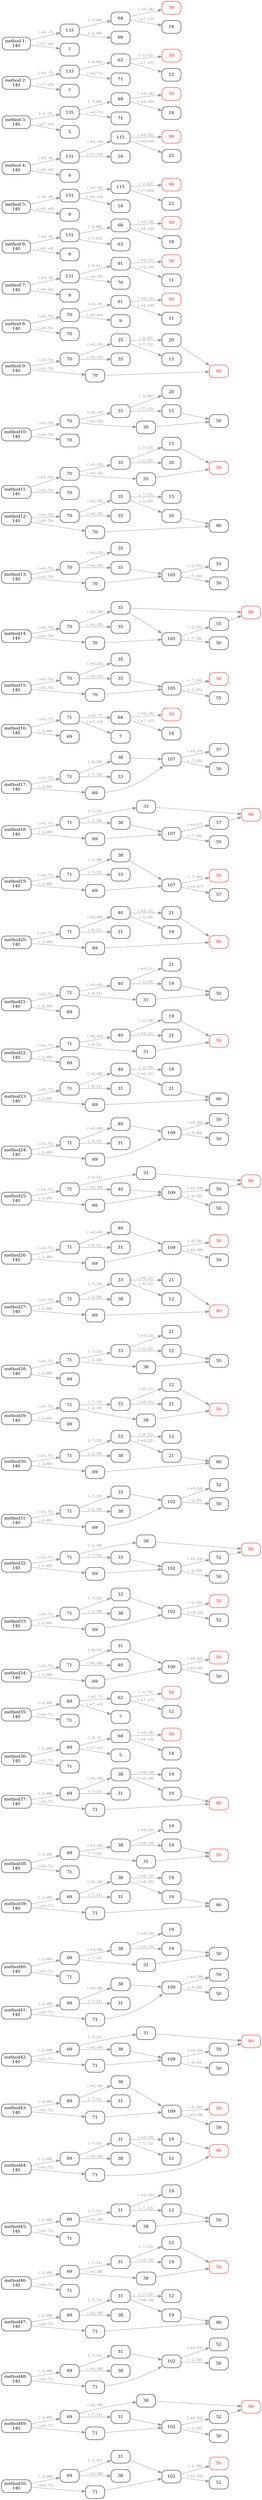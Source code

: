 // comment
digraph result {
	graph [rankdir=LR]
	node [color=black fontcolor=black fontsize=12 shape=box style=rounded]
	edge [color="#999999" fontcolor="#888888" fontsize=10]
	"50_00_0" [label="method50: 
140"]
	"50_1_1" [label=69]
	"50_1_2" [label=71]
	"50_00_0" -> "50_1_1" [label="( -2,-69)"]
	"50_00_0" -> "50_1_2" [label="( +0,-71)"]
	"50_2_1" [label=31]
	"50_2_2" [label=38]
	"50_1_1" -> "50_2_1" [label="( -7,-31)"]
	"50_1_1" -> "50_2_2" [label="( +0,-38)"]
	"50_2_3" [label=102]
	"50_2_1" -> "50_2_3"
	"50_1_2" -> "50_2_3"
	"50_3_1" [label=50 color=red fontcolor=red]
	"50_3_2" [label=52]
	"50_2_3" -> "50_3_1" [label="( -2,-50)"]
	"50_2_3" -> "50_3_2" [label="( +0,-52)"]
	"49_00_0" [label="method49: 
140"]
	"49_1_1" [label=69]
	"49_1_2" [label=71]
	"49_00_0" -> "49_1_1" [label="( -2,-69)"]
	"49_00_0" -> "49_1_2" [label="( +0,-71)"]
	"49_2_1" [label=31]
	"49_2_2" [label=38]
	"49_1_1" -> "49_2_1" [label="( -7,-31)"]
	"49_1_1" -> "49_2_2" [label="( +0,-38)"]
	"49_2_3" [label=102]
	"49_2_1" -> "49_2_3"
	"49_1_2" -> "49_2_3"
	"49_3_1" [label=52]
	"49_3_2" [label=50]
	"49_2_3" -> "49_3_1" [label="( +0,-52)"]
	"49_2_3" -> "49_3_2" [label="( -2,-50)"]
	"49_3_3" [label=90 color=red fontcolor=red]
	"49_3_1" -> "49_3_3"
	"49_2_2" -> "49_3_3"
	"48_00_0" [label="method48: 
140"]
	"48_1_1" [label=69]
	"48_1_2" [label=71]
	"48_00_0" -> "48_1_1" [label="( -2,-69)"]
	"48_00_0" -> "48_1_2" [label="( +0,-71)"]
	"48_2_1" [label=31]
	"48_2_2" [label=38]
	"48_1_1" -> "48_2_1" [label="( -7,-31)"]
	"48_1_1" -> "48_2_2" [label="( +0,-38)"]
	"48_2_3" [label=102]
	"48_2_1" -> "48_2_3"
	"48_1_2" -> "48_2_3"
	"48_3_1" [label=52]
	"48_3_2" [label=50]
	"48_2_3" -> "48_3_1" [label="( +0,-52)"]
	"48_2_3" -> "48_3_2" [label="( -2,-50)"]
	"47_00_0" [label="method47: 
140"]
	"47_1_1" [label=69]
	"47_1_2" [label=71]
	"47_00_0" -> "47_1_1" [label="( -2,-69)"]
	"47_00_0" -> "47_1_2" [label="( +0,-71)"]
	"47_2_1" [label=31]
	"47_2_2" [label=38]
	"47_1_1" -> "47_2_1" [label="( -7,-31)"]
	"47_1_1" -> "47_2_2" [label="( +0,-38)"]
	"47_3_1" [label=12]
	"47_3_2" [label=19]
	"47_2_1" -> "47_3_1" [label="( -7,-12)"]
	"47_2_1" -> "47_3_2" [label="( +0,-19)"]
	"47_3_3" [label=90]
	"47_1_2" -> "47_3_3"
	"47_3_2" -> "47_3_3"
	"46_00_0" [label="method46: 
140"]
	"46_1_1" [label=69]
	"46_1_2" [label=71]
	"46_00_0" -> "46_1_1" [label="( -2,-69)"]
	"46_00_0" -> "46_1_2" [label="( +0,-71)"]
	"46_2_1" [label=31]
	"46_2_2" [label=38]
	"46_1_1" -> "46_2_1" [label="( -7,-31)"]
	"46_1_1" -> "46_2_2" [label="( +0,-38)"]
	"46_3_1" [label=12]
	"46_3_2" [label=19]
	"46_2_1" -> "46_3_1" [label="( -7,-12)"]
	"46_2_1" -> "46_3_2" [label="( +0,-19)"]
	"46_3_3" [label=50 color=red fontcolor=red]
	"46_3_1" -> "46_3_3"
	"46_2_2" -> "46_3_3"
	"45_00_0" [label="method45: 
140"]
	"45_1_1" [label=69]
	"45_1_2" [label=71]
	"45_00_0" -> "45_1_1" [label="( -2,-69)"]
	"45_00_0" -> "45_1_2" [label="( +0,-71)"]
	"45_2_1" [label=31]
	"45_2_2" [label=38]
	"45_1_1" -> "45_2_1" [label="( -7,-31)"]
	"45_1_1" -> "45_2_2" [label="( +0,-38)"]
	"45_3_1" [label=19]
	"45_3_2" [label=12]
	"45_2_1" -> "45_3_1" [label="( +0,-19)"]
	"45_2_1" -> "45_3_2" [label="( -7,-12)"]
	"45_3_3" [label=50]
	"45_2_2" -> "45_3_3"
	"45_3_2" -> "45_3_3"
	"44_00_0" [label="method44: 
140"]
	"44_1_1" [label=69]
	"44_1_2" [label=71]
	"44_00_0" -> "44_1_1" [label="( -2,-69)"]
	"44_00_0" -> "44_1_2" [label="( +0,-71)"]
	"44_2_1" [label=31]
	"44_2_2" [label=38]
	"44_1_1" -> "44_2_1" [label="( -7,-31)"]
	"44_1_1" -> "44_2_2" [label="( +0,-38)"]
	"44_3_1" [label=19]
	"44_3_2" [label=12]
	"44_2_1" -> "44_3_1" [label="( +0,-19)"]
	"44_2_1" -> "44_3_2" [label="( -7,-12)"]
	"44_3_3" [label=90 color=red fontcolor=red]
	"44_3_1" -> "44_3_3"
	"44_1_2" -> "44_3_3"
	"43_00_0" [label="method43: 
140"]
	"43_1_1" [label=69]
	"43_1_2" [label=71]
	"43_00_0" -> "43_1_1" [label="( -2,-69)"]
	"43_00_0" -> "43_1_2" [label="( +0,-71)"]
	"43_2_1" [label=38]
	"43_2_2" [label=31]
	"43_1_1" -> "43_2_1" [label="( +0,-38)"]
	"43_1_1" -> "43_2_2" [label="( -7,-31)"]
	"43_2_3" [label=109]
	"43_2_1" -> "43_2_3"
	"43_1_2" -> "43_2_3"
	"43_3_1" [label=50 color=red fontcolor=red]
	"43_3_2" [label=59]
	"43_2_3" -> "43_3_1" [label="( -9,-50)"]
	"43_2_3" -> "43_3_2" [label="( +0,-59)"]
	"42_00_0" [label="method42: 
140"]
	"42_1_1" [label=69]
	"42_1_2" [label=71]
	"42_00_0" -> "42_1_1" [label="( -2,-69)"]
	"42_00_0" -> "42_1_2" [label="( +0,-71)"]
	"42_2_1" [label=38]
	"42_2_2" [label=31]
	"42_1_1" -> "42_2_1" [label="( +0,-38)"]
	"42_1_1" -> "42_2_2" [label="( -7,-31)"]
	"42_2_3" [label=109]
	"42_2_1" -> "42_2_3"
	"42_1_2" -> "42_2_3"
	"42_3_1" [label=59]
	"42_3_2" [label=50]
	"42_2_3" -> "42_3_1" [label="( +0,-59)"]
	"42_2_3" -> "42_3_2" [label="( -9,-50)"]
	"42_3_3" [label=90 color=red fontcolor=red]
	"42_3_1" -> "42_3_3"
	"42_2_2" -> "42_3_3"
	"41_00_0" [label="method41: 
140"]
	"41_1_1" [label=69]
	"41_1_2" [label=71]
	"41_00_0" -> "41_1_1" [label="( -2,-69)"]
	"41_00_0" -> "41_1_2" [label="( +0,-71)"]
	"41_2_1" [label=38]
	"41_2_2" [label=31]
	"41_1_1" -> "41_2_1" [label="( +0,-38)"]
	"41_1_1" -> "41_2_2" [label="( -7,-31)"]
	"41_2_3" [label=109]
	"41_2_1" -> "41_2_3"
	"41_1_2" -> "41_2_3"
	"41_3_1" [label=59]
	"41_3_2" [label=50]
	"41_2_3" -> "41_3_1" [label="( +0,-59)"]
	"41_2_3" -> "41_3_2" [label="( -9,-50)"]
	"40_00_0" [label="method40: 
140"]
	"40_1_1" [label=69]
	"40_1_2" [label=71]
	"40_00_0" -> "40_1_1" [label="( -2,-69)"]
	"40_00_0" -> "40_1_2" [label="( +0,-71)"]
	"40_2_1" [label=38]
	"40_2_2" [label=31]
	"40_1_1" -> "40_2_1" [label="( +0,-38)"]
	"40_1_1" -> "40_2_2" [label="( -7,-31)"]
	"40_3_1" [label=19]
	"40_3_2" [label=19]
	"40_2_1" -> "40_3_1" [label="( +0,-19)"]
	"40_2_1" -> "40_3_2" [label="( +0,-19)"]
	"40_3_3" [label=50]
	"40_2_2" -> "40_3_3"
	"40_3_2" -> "40_3_3"
	"39_00_0" [label="method39: 
140"]
	"39_1_1" [label=69]
	"39_1_2" [label=71]
	"39_00_0" -> "39_1_1" [label="( -2,-69)"]
	"39_00_0" -> "39_1_2" [label="( +0,-71)"]
	"39_2_1" [label=38]
	"39_2_2" [label=31]
	"39_1_1" -> "39_2_1" [label="( +0,-38)"]
	"39_1_1" -> "39_2_2" [label="( -7,-31)"]
	"39_3_1" [label=19]
	"39_3_2" [label=19]
	"39_2_1" -> "39_3_1" [label="( +0,-19)"]
	"39_2_1" -> "39_3_2" [label="( +0,-19)"]
	"39_3_3" [label=90]
	"39_1_2" -> "39_3_3"
	"39_3_2" -> "39_3_3"
	"38_00_0" [label="method38: 
140"]
	"38_1_1" [label=69]
	"38_1_2" [label=71]
	"38_00_0" -> "38_1_1" [label="( -2,-69)"]
	"38_00_0" -> "38_1_2" [label="( +0,-71)"]
	"38_2_1" [label=38]
	"38_2_2" [label=31]
	"38_1_1" -> "38_2_1" [label="( +0,-38)"]
	"38_1_1" -> "38_2_2" [label="( -7,-31)"]
	"38_3_1" [label=19]
	"38_3_2" [label=19]
	"38_2_1" -> "38_3_1" [label="( +0,-19)"]
	"38_2_1" -> "38_3_2" [label="( +0,-19)"]
	"38_3_3" [label=50 color=red fontcolor=red]
	"38_3_2" -> "38_3_3"
	"38_2_2" -> "38_3_3"
	"37_00_0" [label="method37: 
140"]
	"37_1_1" [label=69]
	"37_1_2" [label=71]
	"37_00_0" -> "37_1_1" [label="( -2,-69)"]
	"37_00_0" -> "37_1_2" [label="( +0,-71)"]
	"37_2_1" [label=38]
	"37_2_2" [label=31]
	"37_1_1" -> "37_2_1" [label="( +0,-38)"]
	"37_1_1" -> "37_2_2" [label="( -7,-31)"]
	"37_3_1" [label=19]
	"37_3_2" [label=19]
	"37_2_1" -> "37_3_1" [label="( +0,-19)"]
	"37_2_1" -> "37_3_2" [label="( +0,-19)"]
	"37_3_3" [label=90 color=red fontcolor=red]
	"37_3_2" -> "37_3_3"
	"37_1_2" -> "37_3_3"
	"36_00_0" [label="method36: 
140"]
	"36_1_1" [label=69]
	"36_1_2" [label=71]
	"36_00_0" -> "36_1_1" [label="( -2,-69)"]
	"36_00_0" -> "36_1_2" [label="( +0,-71)"]
	"36_2_1" [label=64]
	"36_2_2" [label=5]
	"36_1_1" -> "36_2_1" [label="( -2, -5)"]
	"36_1_1" -> "36_2_2" [label="( +7, +0)"]
	"36_3_1" [label=50 color=red fontcolor=red]
	"36_3_2" [label=14]
	"36_2_1" -> "36_3_1" [label="( +0,-14)"]
	"36_2_1" -> "36_3_2" [label="( +9, +5)"]
	"35_00_0" [label="method35: 
140"]
	"35_1_1" [label=69]
	"35_1_2" [label=71]
	"35_00_0" -> "35_1_1" [label="( -2,-69)"]
	"35_00_0" -> "35_1_2" [label="( +0,-71)"]
	"35_2_1" [label=62]
	"35_2_2" [label=7]
	"35_1_1" -> "35_2_1" [label="( +0, -7)"]
	"35_1_1" -> "35_2_2" [label="( +7, +0)"]
	"35_3_1" [label=50 color=red fontcolor=red]
	"35_3_2" [label=12]
	"35_2_1" -> "35_3_1" [label="( -2,-12)"]
	"35_2_1" -> "35_3_2" [label="( +7, +7)"]
	"34_00_0" [label="method34: 
140"]
	"34_1_1" [label=71]
	"34_1_2" [label=69]
	"34_00_0" -> "34_1_1" [label="( +0,-71)"]
	"34_00_0" -> "34_1_2" [label="( -2,-69)"]
	"34_2_1" [label=31]
	"34_2_2" [label=40]
	"34_1_1" -> "34_2_1" [label="( -9,-31)"]
	"34_1_1" -> "34_2_2" [label="( +0,-40)"]
	"34_2_3" [label=100]
	"34_2_1" -> "34_2_3"
	"34_1_2" -> "34_2_3"
	"34_3_1" [label=50 color=red fontcolor=red]
	"34_3_2" [label=50]
	"34_2_3" -> "34_3_1" [label="( +0,-50)"]
	"34_2_3" -> "34_3_2" [label="( +0,-50)"]
	"33_00_0" [label="method33: 
140"]
	"33_1_1" [label=71]
	"33_1_2" [label=69]
	"33_00_0" -> "33_1_1" [label="( +0,-71)"]
	"33_00_0" -> "33_1_2" [label="( -2,-69)"]
	"33_2_1" [label=33]
	"33_2_2" [label=38]
	"33_1_1" -> "33_2_1" [label="( -7,-33)"]
	"33_1_1" -> "33_2_2" [label="( -2,-38)"]
	"33_2_3" [label=102]
	"33_2_1" -> "33_2_3"
	"33_1_2" -> "33_2_3"
	"33_3_1" [label=50 color=red fontcolor=red]
	"33_3_2" [label=52]
	"33_2_3" -> "33_3_1" [label="( -2,-50)"]
	"33_2_3" -> "33_3_2" [label="( +0,-52)"]
	"32_00_0" [label="method32: 
140"]
	"32_1_1" [label=71]
	"32_1_2" [label=69]
	"32_00_0" -> "32_1_1" [label="( +0,-71)"]
	"32_00_0" -> "32_1_2" [label="( -2,-69)"]
	"32_2_1" [label=33]
	"32_2_2" [label=38]
	"32_1_1" -> "32_2_1" [label="( -7,-33)"]
	"32_1_1" -> "32_2_2" [label="( -2,-38)"]
	"32_2_3" [label=102]
	"32_2_1" -> "32_2_3"
	"32_1_2" -> "32_2_3"
	"32_3_1" [label=52]
	"32_3_2" [label=50]
	"32_2_3" -> "32_3_1" [label="( +0,-52)"]
	"32_2_3" -> "32_3_2" [label="( -2,-50)"]
	"32_3_3" [label=90 color=red fontcolor=red]
	"32_3_1" -> "32_3_3"
	"32_2_2" -> "32_3_3"
	"31_00_0" [label="method31: 
140"]
	"31_1_1" [label=71]
	"31_1_2" [label=69]
	"31_00_0" -> "31_1_1" [label="( +0,-71)"]
	"31_00_0" -> "31_1_2" [label="( -2,-69)"]
	"31_2_1" [label=33]
	"31_2_2" [label=38]
	"31_1_1" -> "31_2_1" [label="( -7,-33)"]
	"31_1_1" -> "31_2_2" [label="( -2,-38)"]
	"31_2_3" [label=102]
	"31_2_1" -> "31_2_3"
	"31_1_2" -> "31_2_3"
	"31_3_1" [label=52]
	"31_3_2" [label=50]
	"31_2_3" -> "31_3_1" [label="( +0,-52)"]
	"31_2_3" -> "31_3_2" [label="( -2,-50)"]
	"30_00_0" [label="method30: 
140"]
	"30_1_1" [label=71]
	"30_1_2" [label=69]
	"30_00_0" -> "30_1_1" [label="( +0,-71)"]
	"30_00_0" -> "30_1_2" [label="( -2,-69)"]
	"30_2_1" [label=33]
	"30_2_2" [label=38]
	"30_1_1" -> "30_2_1" [label="( -7,-33)"]
	"30_1_1" -> "30_2_2" [label="( -2,-38)"]
	"30_3_1" [label=12]
	"30_3_2" [label=21]
	"30_2_1" -> "30_3_1" [label="( -9,-12)"]
	"30_2_1" -> "30_3_2" [label="( +0,-21)"]
	"30_3_3" [label=90]
	"30_1_2" -> "30_3_3"
	"30_3_2" -> "30_3_3"
	"29_00_0" [label="method29: 
140"]
	"29_1_1" [label=71]
	"29_1_2" [label=69]
	"29_00_0" -> "29_1_1" [label="( +0,-71)"]
	"29_00_0" -> "29_1_2" [label="( -2,-69)"]
	"29_2_1" [label=33]
	"29_2_2" [label=38]
	"29_1_1" -> "29_2_1" [label="( -7,-33)"]
	"29_1_1" -> "29_2_2" [label="( -2,-38)"]
	"29_3_1" [label=12]
	"29_3_2" [label=21]
	"29_2_1" -> "29_3_1" [label="( -9,-12)"]
	"29_2_1" -> "29_3_2" [label="( +0,-21)"]
	"29_3_3" [label=50 color=red fontcolor=red]
	"29_3_1" -> "29_3_3"
	"29_2_2" -> "29_3_3"
	"28_00_0" [label="method28: 
140"]
	"28_1_1" [label=71]
	"28_1_2" [label=69]
	"28_00_0" -> "28_1_1" [label="( +0,-71)"]
	"28_00_0" -> "28_1_2" [label="( -2,-69)"]
	"28_2_1" [label=33]
	"28_2_2" [label=38]
	"28_1_1" -> "28_2_1" [label="( -7,-33)"]
	"28_1_1" -> "28_2_2" [label="( -2,-38)"]
	"28_3_1" [label=21]
	"28_3_2" [label=12]
	"28_2_1" -> "28_3_1" [label="( +0,-21)"]
	"28_2_1" -> "28_3_2" [label="( -9,-12)"]
	"28_3_3" [label=50]
	"28_2_2" -> "28_3_3"
	"28_3_2" -> "28_3_3"
	"27_00_0" [label="method27: 
140"]
	"27_1_1" [label=71]
	"27_1_2" [label=69]
	"27_00_0" -> "27_1_1" [label="( +0,-71)"]
	"27_00_0" -> "27_1_2" [label="( -2,-69)"]
	"27_2_1" [label=33]
	"27_2_2" [label=38]
	"27_1_1" -> "27_2_1" [label="( -7,-33)"]
	"27_1_1" -> "27_2_2" [label="( -2,-38)"]
	"27_3_1" [label=21]
	"27_3_2" [label=12]
	"27_2_1" -> "27_3_1" [label="( +0,-21)"]
	"27_2_1" -> "27_3_2" [label="( -9,-12)"]
	"27_3_3" [label=90 color=red fontcolor=red]
	"27_3_1" -> "27_3_3"
	"27_1_2" -> "27_3_3"
	"26_00_0" [label="method26: 
140"]
	"26_1_1" [label=71]
	"26_1_2" [label=69]
	"26_00_0" -> "26_1_1" [label="( +0,-71)"]
	"26_00_0" -> "26_1_2" [label="( -2,-69)"]
	"26_2_1" [label=40]
	"26_2_2" [label=31]
	"26_1_1" -> "26_2_1" [label="( +0,-40)"]
	"26_1_1" -> "26_2_2" [label="( -9,-31)"]
	"26_2_3" [label=109]
	"26_2_1" -> "26_2_3"
	"26_1_2" -> "26_2_3"
	"26_3_1" [label=50 color=red fontcolor=red]
	"26_3_2" [label=59]
	"26_2_3" -> "26_3_1" [label="( -9,-50)"]
	"26_2_3" -> "26_3_2" [label="( +0,-59)"]
	"25_00_0" [label="method25: 
140"]
	"25_1_1" [label=71]
	"25_1_2" [label=69]
	"25_00_0" -> "25_1_1" [label="( +0,-71)"]
	"25_00_0" -> "25_1_2" [label="( -2,-69)"]
	"25_2_1" [label=40]
	"25_2_2" [label=31]
	"25_1_1" -> "25_2_1" [label="( +0,-40)"]
	"25_1_1" -> "25_2_2" [label="( -9,-31)"]
	"25_2_3" [label=109]
	"25_2_1" -> "25_2_3"
	"25_1_2" -> "25_2_3"
	"25_3_1" [label=59]
	"25_3_2" [label=50]
	"25_2_3" -> "25_3_1" [label="( +0,-59)"]
	"25_2_3" -> "25_3_2" [label="( -9,-50)"]
	"25_3_3" [label=90 color=red fontcolor=red]
	"25_3_1" -> "25_3_3"
	"25_2_2" -> "25_3_3"
	"24_00_0" [label="method24: 
140"]
	"24_1_1" [label=71]
	"24_1_2" [label=69]
	"24_00_0" -> "24_1_1" [label="( +0,-71)"]
	"24_00_0" -> "24_1_2" [label="( -2,-69)"]
	"24_2_1" [label=40]
	"24_2_2" [label=31]
	"24_1_1" -> "24_2_1" [label="( +0,-40)"]
	"24_1_1" -> "24_2_2" [label="( -9,-31)"]
	"24_2_3" [label=109]
	"24_2_1" -> "24_2_3"
	"24_1_2" -> "24_2_3"
	"24_3_1" [label=59]
	"24_3_2" [label=50]
	"24_2_3" -> "24_3_1" [label="( +0,-59)"]
	"24_2_3" -> "24_3_2" [label="( -9,-50)"]
	"23_00_0" [label="method23: 
140"]
	"23_1_1" [label=71]
	"23_1_2" [label=69]
	"23_00_0" -> "23_1_1" [label="( +0,-71)"]
	"23_00_0" -> "23_1_2" [label="( -2,-69)"]
	"23_2_1" [label=40]
	"23_2_2" [label=31]
	"23_1_1" -> "23_2_1" [label="( +0,-40)"]
	"23_1_1" -> "23_2_2" [label="( -9,-31)"]
	"23_3_1" [label=19]
	"23_3_2" [label=21]
	"23_2_1" -> "23_3_1" [label="( -2,-19)"]
	"23_2_1" -> "23_3_2" [label="( +0,-21)"]
	"23_3_3" [label=90]
	"23_1_2" -> "23_3_3"
	"23_3_2" -> "23_3_3"
	"22_00_0" [label="method22: 
140"]
	"22_1_1" [label=71]
	"22_1_2" [label=69]
	"22_00_0" -> "22_1_1" [label="( +0,-71)"]
	"22_00_0" -> "22_1_2" [label="( -2,-69)"]
	"22_2_1" [label=40]
	"22_2_2" [label=31]
	"22_1_1" -> "22_2_1" [label="( +0,-40)"]
	"22_1_1" -> "22_2_2" [label="( -9,-31)"]
	"22_3_1" [label=19]
	"22_3_2" [label=21]
	"22_2_1" -> "22_3_1" [label="( -2,-19)"]
	"22_2_1" -> "22_3_2" [label="( +0,-21)"]
	"22_3_3" [label=50 color=red fontcolor=red]
	"22_3_1" -> "22_3_3"
	"22_2_2" -> "22_3_3"
	"21_00_0" [label="method21: 
140"]
	"21_1_1" [label=71]
	"21_1_2" [label=69]
	"21_00_0" -> "21_1_1" [label="( +0,-71)"]
	"21_00_0" -> "21_1_2" [label="( -2,-69)"]
	"21_2_1" [label=40]
	"21_2_2" [label=31]
	"21_1_1" -> "21_2_1" [label="( +0,-40)"]
	"21_1_1" -> "21_2_2" [label="( -9,-31)"]
	"21_3_1" [label=21]
	"21_3_2" [label=19]
	"21_2_1" -> "21_3_1" [label="( +0,-21)"]
	"21_2_1" -> "21_3_2" [label="( -2,-19)"]
	"21_3_3" [label=50]
	"21_2_2" -> "21_3_3"
	"21_3_2" -> "21_3_3"
	"20_00_0" [label="method20: 
140"]
	"20_1_1" [label=71]
	"20_1_2" [label=69]
	"20_00_0" -> "20_1_1" [label="( +0,-71)"]
	"20_00_0" -> "20_1_2" [label="( -2,-69)"]
	"20_2_1" [label=40]
	"20_2_2" [label=31]
	"20_1_1" -> "20_2_1" [label="( +0,-40)"]
	"20_1_1" -> "20_2_2" [label="( -9,-31)"]
	"20_3_1" [label=21]
	"20_3_2" [label=19]
	"20_2_1" -> "20_3_1" [label="( +0,-21)"]
	"20_2_1" -> "20_3_2" [label="( -2,-19)"]
	"20_3_3" [label=90 color=red fontcolor=red]
	"20_3_1" -> "20_3_3"
	"20_1_2" -> "20_3_3"
	"19_00_0" [label="method19: 
140"]
	"19_1_1" [label=71]
	"19_1_2" [label=69]
	"19_00_0" -> "19_1_1" [label="( +0,-71)"]
	"19_00_0" -> "19_1_2" [label="( -2,-69)"]
	"19_2_1" [label=38]
	"19_2_2" [label=33]
	"19_1_1" -> "19_2_1" [label="( -2,-38)"]
	"19_1_1" -> "19_2_2" [label="( -7,-33)"]
	"19_2_3" [label=107]
	"19_2_1" -> "19_2_3"
	"19_1_2" -> "19_2_3"
	"19_3_1" [label=50 color=red fontcolor=red]
	"19_3_2" [label=57]
	"19_2_3" -> "19_3_1" [label="( -7,-50)"]
	"19_2_3" -> "19_3_2" [label="( +0,-57)"]
	"18_00_0" [label="method18: 
140"]
	"18_1_1" [label=71]
	"18_1_2" [label=69]
	"18_00_0" -> "18_1_1" [label="( +0,-71)"]
	"18_00_0" -> "18_1_2" [label="( -2,-69)"]
	"18_2_1" [label=38]
	"18_2_2" [label=33]
	"18_1_1" -> "18_2_1" [label="( -2,-38)"]
	"18_1_1" -> "18_2_2" [label="( -7,-33)"]
	"18_2_3" [label=107]
	"18_2_1" -> "18_2_3"
	"18_1_2" -> "18_2_3"
	"18_3_1" [label=57]
	"18_3_2" [label=50]
	"18_2_3" -> "18_3_1" [label="( +0,-57)"]
	"18_2_3" -> "18_3_2" [label="( -7,-50)"]
	"18_3_3" [label=90 color=red fontcolor=red]
	"18_3_1" -> "18_3_3"
	"18_2_2" -> "18_3_3"
	"17_00_0" [label="method17: 
140"]
	"17_1_1" [label=71]
	"17_1_2" [label=69]
	"17_00_0" -> "17_1_1" [label="( +0,-71)"]
	"17_00_0" -> "17_1_2" [label="( -2,-69)"]
	"17_2_1" [label=38]
	"17_2_2" [label=33]
	"17_1_1" -> "17_2_1" [label="( -2,-38)"]
	"17_1_1" -> "17_2_2" [label="( -7,-33)"]
	"17_2_3" [label=107]
	"17_2_1" -> "17_2_3"
	"17_1_2" -> "17_2_3"
	"17_3_1" [label=57]
	"17_3_2" [label=50]
	"17_2_3" -> "17_3_1" [label="( +0,-57)"]
	"17_2_3" -> "17_3_2" [label="( -7,-50)"]
	"16_00_0" [label="method16: 
140"]
	"16_1_1" [label=71]
	"16_1_2" [label=69]
	"16_00_0" -> "16_1_1" [label="( +0,-71)"]
	"16_00_0" -> "16_1_2" [label="( -2,-69)"]
	"16_2_1" [label=64]
	"16_2_2" [label=7]
	"16_1_1" -> "16_2_1" [label="( +0, -7)"]
	"16_1_1" -> "16_2_2" [label="( +7, +0)"]
	"16_3_1" [label=50 color=red fontcolor=red]
	"16_3_2" [label=14]
	"16_2_1" -> "16_3_1" [label="( +0,-14)"]
	"16_2_1" -> "16_3_2" [label="( +7, +7)"]
	"15_00_0" [label="method15: 
140"]
	"15_1_1" [label=70]
	"15_1_2" [label=70]
	"15_00_0" -> "15_1_1" [label="( +0,-70)"]
	"15_00_0" -> "15_1_2" [label="( +0,-70)"]
	"15_2_1" [label=35]
	"15_2_2" [label=35]
	"15_1_1" -> "15_2_1" [label="( +0,-35)"]
	"15_1_1" -> "15_2_2" [label="( +0,-35)"]
	"15_2_3" [label=105]
	"15_2_2" -> "15_2_3"
	"15_1_2" -> "15_2_3"
	"15_3_1" [label=50 color=red fontcolor=red]
	"15_3_2" [label=55]
	"15_2_3" -> "15_3_1" [label="( -7,-50)"]
	"15_2_3" -> "15_3_2" [label="( -2,-55)"]
	"14_00_0" [label="method14: 
140"]
	"14_1_1" [label=70]
	"14_1_2" [label=70]
	"14_00_0" -> "14_1_1" [label="( +0,-70)"]
	"14_00_0" -> "14_1_2" [label="( +0,-70)"]
	"14_2_1" [label=35]
	"14_2_2" [label=35]
	"14_1_1" -> "14_2_1" [label="( +0,-35)"]
	"14_1_1" -> "14_2_2" [label="( +0,-35)"]
	"14_2_3" [label=105]
	"14_2_2" -> "14_2_3"
	"14_1_2" -> "14_2_3"
	"14_3_1" [label=55]
	"14_3_2" [label=50]
	"14_2_3" -> "14_3_1" [label="( -2,-55)"]
	"14_2_3" -> "14_3_2" [label="( -7,-50)"]
	"14_3_3" [label=90 color=red fontcolor=red]
	"14_3_1" -> "14_3_3"
	"14_2_2" -> "14_3_3"
	"13_00_0" [label="method13: 
140"]
	"13_1_1" [label=70]
	"13_1_2" [label=70]
	"13_00_0" -> "13_1_1" [label="( +0,-70)"]
	"13_00_0" -> "13_1_2" [label="( +0,-70)"]
	"13_2_1" [label=35]
	"13_2_2" [label=35]
	"13_1_1" -> "13_2_1" [label="( +0,-35)"]
	"13_1_1" -> "13_2_2" [label="( +0,-35)"]
	"13_2_3" [label=105]
	"13_2_2" -> "13_2_3"
	"13_1_2" -> "13_2_3"
	"13_3_1" [label=55]
	"13_3_2" [label=50]
	"13_2_3" -> "13_3_1" [label="( -2,-55)"]
	"13_2_3" -> "13_3_2" [label="( -7,-50)"]
	"12_00_0" [label="method12: 
140"]
	"12_1_1" [label=70]
	"12_1_2" [label=70]
	"12_00_0" -> "12_1_1" [label="( +0,-70)"]
	"12_00_0" -> "12_1_2" [label="( +0,-70)"]
	"12_2_1" [label=35]
	"12_2_2" [label=35]
	"12_1_1" -> "12_2_1" [label="( +0,-35)"]
	"12_1_1" -> "12_2_2" [label="( +0,-35)"]
	"12_3_1" [label=15]
	"12_3_2" [label=20]
	"12_2_1" -> "12_3_1" [label="( -7,-15)"]
	"12_2_1" -> "12_3_2" [label="( -2,-20)"]
	"12_3_3" [label=90]
	"12_1_2" -> "12_3_3"
	"12_3_2" -> "12_3_3"
	"11_00_0" [label="method11: 
140"]
	"11_1_1" [label=70]
	"11_1_2" [label=70]
	"11_00_0" -> "11_1_1" [label="( +0,-70)"]
	"11_00_0" -> "11_1_2" [label="( +0,-70)"]
	"11_2_1" [label=35]
	"11_2_2" [label=35]
	"11_1_1" -> "11_2_1" [label="( +0,-35)"]
	"11_1_1" -> "11_2_2" [label="( +0,-35)"]
	"11_3_1" [label=15]
	"11_3_2" [label=20]
	"11_2_1" -> "11_3_1" [label="( -7,-15)"]
	"11_2_1" -> "11_3_2" [label="( -2,-20)"]
	"11_3_3" [label=50 color=red fontcolor=red]
	"11_3_1" -> "11_3_3"
	"11_2_2" -> "11_3_3"
	"10_00_0" [label="method10: 
140"]
	"10_1_1" [label=70]
	"10_1_2" [label=70]
	"10_00_0" -> "10_1_1" [label="( +0,-70)"]
	"10_00_0" -> "10_1_2" [label="( +0,-70)"]
	"10_2_1" [label=35]
	"10_2_2" [label=35]
	"10_1_1" -> "10_2_1" [label="( +0,-35)"]
	"10_1_1" -> "10_2_2" [label="( +0,-35)"]
	"10_3_1" [label=20]
	"10_3_2" [label=15]
	"10_2_1" -> "10_3_1" [label="( -2,-20)"]
	"10_2_1" -> "10_3_2" [label="( -7,-15)"]
	"10_3_3" [label=50]
	"10_2_2" -> "10_3_3"
	"10_3_2" -> "10_3_3"
	"09_00_0" [label="method 9: 
140"]
	"09_1_1" [label=70]
	"09_1_2" [label=70]
	"09_00_0" -> "09_1_1" [label="( +0,-70)"]
	"09_00_0" -> "09_1_2" [label="( +0,-70)"]
	"09_2_1" [label=35]
	"09_2_2" [label=35]
	"09_1_1" -> "09_2_1" [label="( +0,-35)"]
	"09_1_1" -> "09_2_2" [label="( +0,-35)"]
	"09_3_1" [label=20]
	"09_3_2" [label=15]
	"09_2_1" -> "09_3_1" [label="( -2,-20)"]
	"09_2_1" -> "09_3_2" [label="( -7,-15)"]
	"09_3_3" [label=90 color=red fontcolor=red]
	"09_3_1" -> "09_3_3"
	"09_1_2" -> "09_3_3"
	"08_00_0" [label="method 8: 
140"]
	"08_1_1" [label=70]
	"08_1_2" [label=70]
	"08_00_0" -> "08_1_1" [label="( +0,-70)"]
	"08_00_0" -> "08_1_2" [label="( +0,-70)"]
	"08_2_1" [label=61]
	"08_2_2" [label=9]
	"08_1_1" -> "08_2_1" [label="( +0, -9)"]
	"08_1_1" -> "08_2_2" [label="( +9, +0)"]
	"08_3_1" [label=50 color=red fontcolor=red]
	"08_3_2" [label=11]
	"08_2_1" -> "08_3_1" [label="( +0,-11)"]
	"08_2_1" -> "08_3_2" [label="( +2, +9)"]
	"07_00_0" [label="method 7: 
140"]
	"07_1_1" [label=131]
	"07_1_2" [label=9]
	"07_00_0" -> "07_1_1" [label="( +0, -9)"]
	"07_00_0" -> "07_1_2" [label="( +9, +0)"]
	"07_2_1" [label=61]
	"07_2_2" [label=70]
	"07_1_1" -> "07_2_1" [label="( -9,-61)"]
	"07_1_1" -> "07_2_2" [label="( +0,-70)"]
	"07_3_1" [label=50 color=red fontcolor=red]
	"07_3_2" [label=11]
	"07_2_1" -> "07_3_1" [label="( +0,-11)"]
	"07_2_1" -> "07_3_2" [label="( +2, +9)"]
	"06_00_0" [label="method 6: 
140"]
	"06_1_1" [label=131]
	"06_1_2" [label=9]
	"06_00_0" -> "06_1_1" [label="( +0, -9)"]
	"06_00_0" -> "06_1_2" [label="( +9, +0)"]
	"06_2_1" [label=68]
	"06_2_2" [label=63]
	"06_1_1" -> "06_2_1" [label="( -2,-68)"]
	"06_1_1" -> "06_2_2" [label="( -7,-63)"]
	"06_3_1" [label=50 color=red fontcolor=red]
	"06_3_2" [label=18]
	"06_2_1" -> "06_3_1" [label="( +0,-18)"]
	"06_2_1" -> "06_3_2" [label="( +9, +9)"]
	"05_00_0" [label="method 5: 
140"]
	"05_1_1" [label=131]
	"05_1_2" [label=9]
	"05_00_0" -> "05_1_1" [label="( +0, -9)"]
	"05_00_0" -> "05_1_2" [label="( +9, +0)"]
	"05_2_1" [label=113]
	"05_2_2" [label=18]
	"05_1_1" -> "05_2_1" [label="( +0,-18)"]
	"05_1_1" -> "05_2_2" [label="( +9, +9)"]
	"05_3_1" [label=90 color=red fontcolor=red]
	"05_3_2" [label=23]
	"05_2_1" -> "05_3_1" [label="( -2,-23)"]
	"05_2_1" -> "05_3_2" [label="( +7,+18)"]
	"04_00_0" [label="method 4: 
140"]
	"04_1_1" [label=131]
	"04_1_2" [label=9]
	"04_00_0" -> "04_1_1" [label="( +0, -9)"]
	"04_00_0" -> "04_1_2" [label="( +9, +0)"]
	"04_2_1" [label=115]
	"04_2_2" [label=16]
	"04_1_1" -> "04_2_1" [label="( +0,-16)"]
	"04_1_1" -> "04_2_2" [label="( +7, +9)"]
	"04_3_1" [label=90 color=red fontcolor=red]
	"04_3_2" [label=25]
	"04_2_1" -> "04_3_1" [label="( +0,-25)"]
	"04_2_1" -> "04_3_2" [label="( +9,+16)"]
	"03_00_0" [label="method 3: 
140"]
	"03_1_1" [label=135]
	"03_1_2" [label=5]
	"03_00_0" -> "03_1_1" [label="( -2, -5)"]
	"03_00_0" -> "03_1_2" [label="( +7, +0)"]
	"03_2_1" [label=64]
	"03_2_2" [label=71]
	"03_1_1" -> "03_2_1" [label="( -7,-64)"]
	"03_1_1" -> "03_2_2" [label="( +0,-71)"]
	"03_3_1" [label=50 color=red fontcolor=red]
	"03_3_2" [label=14]
	"03_2_1" -> "03_3_1" [label="( +0,-14)"]
	"03_2_1" -> "03_3_2" [label="( +9, +5)"]
	"02_00_0" [label="method 2: 
140"]
	"02_1_1" [label=133]
	"02_1_2" [label=7]
	"02_00_0" -> "02_1_1" [label="( +0, -7)"]
	"02_00_0" -> "02_1_2" [label="( +7, +0)"]
	"02_2_1" [label=62]
	"02_2_2" [label=71]
	"02_1_1" -> "02_2_1" [label="( -9,-62)"]
	"02_1_1" -> "02_2_2" [label="( +0,-71)"]
	"02_3_1" [label=50 color=red fontcolor=red]
	"02_3_2" [label=12]
	"02_2_1" -> "02_3_1" [label="( -2,-12)"]
	"02_2_1" -> "02_3_2" [label="( +7, +7)"]
	"01_00_0" [label="method 1: 
140"]
	"01_1_1" [label=133]
	"01_1_2" [label=7]
	"01_00_0" -> "01_1_1" [label="( +0, -7)"]
	"01_00_0" -> "01_1_2" [label="( +7, +0)"]
	"01_2_1" [label=64]
	"01_2_2" [label=69]
	"01_1_1" -> "01_2_1" [label="( -7,-64)"]
	"01_1_1" -> "01_2_2" [label="( -2,-69)"]
	"01_3_1" [label=50 color=red fontcolor=red]
	"01_3_2" [label=14]
	"01_2_1" -> "01_3_1" [label="( +0,-14)"]
	"01_2_1" -> "01_3_2" [label="( +7, +7)"]
}
